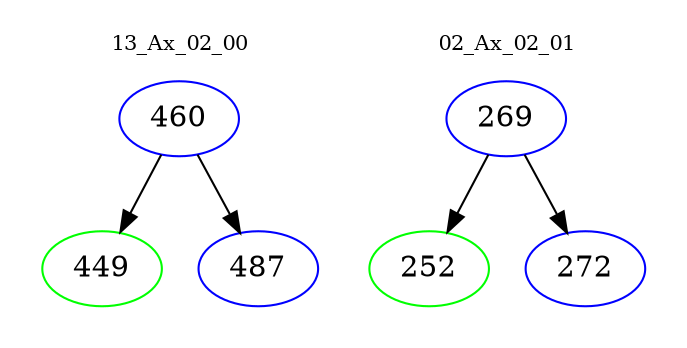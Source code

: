 digraph{
subgraph cluster_0 {
color = white
label = "13_Ax_02_00";
fontsize=10;
T0_460 [label="460", color="blue"]
T0_460 -> T0_449 [color="black"]
T0_449 [label="449", color="green"]
T0_460 -> T0_487 [color="black"]
T0_487 [label="487", color="blue"]
}
subgraph cluster_1 {
color = white
label = "02_Ax_02_01";
fontsize=10;
T1_269 [label="269", color="blue"]
T1_269 -> T1_252 [color="black"]
T1_252 [label="252", color="green"]
T1_269 -> T1_272 [color="black"]
T1_272 [label="272", color="blue"]
}
}
